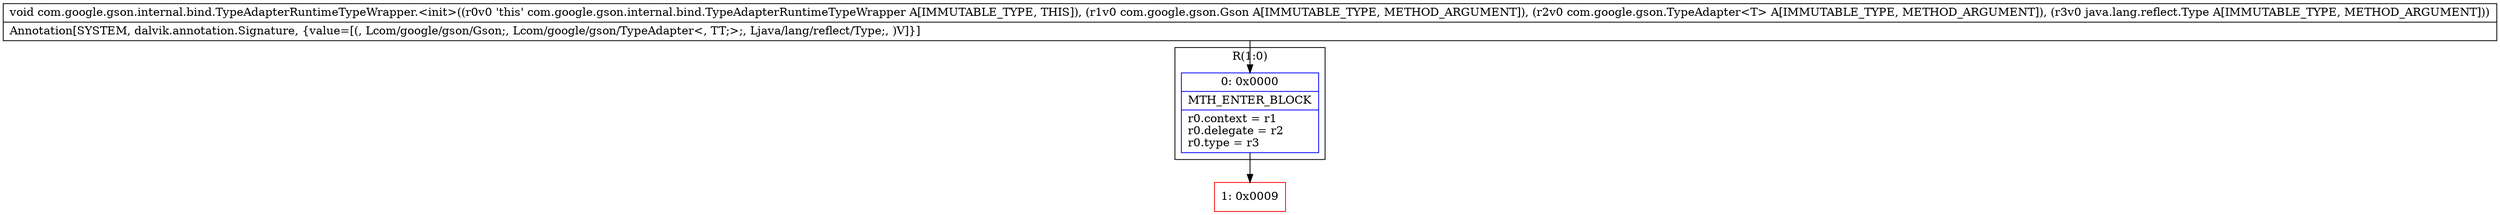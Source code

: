 digraph "CFG forcom.google.gson.internal.bind.TypeAdapterRuntimeTypeWrapper.\<init\>(Lcom\/google\/gson\/Gson;Lcom\/google\/gson\/TypeAdapter;Ljava\/lang\/reflect\/Type;)V" {
subgraph cluster_Region_1225866498 {
label = "R(1:0)";
node [shape=record,color=blue];
Node_0 [shape=record,label="{0\:\ 0x0000|MTH_ENTER_BLOCK\l|r0.context = r1\lr0.delegate = r2\lr0.type = r3\l}"];
}
Node_1 [shape=record,color=red,label="{1\:\ 0x0009}"];
MethodNode[shape=record,label="{void com.google.gson.internal.bind.TypeAdapterRuntimeTypeWrapper.\<init\>((r0v0 'this' com.google.gson.internal.bind.TypeAdapterRuntimeTypeWrapper A[IMMUTABLE_TYPE, THIS]), (r1v0 com.google.gson.Gson A[IMMUTABLE_TYPE, METHOD_ARGUMENT]), (r2v0 com.google.gson.TypeAdapter\<T\> A[IMMUTABLE_TYPE, METHOD_ARGUMENT]), (r3v0 java.lang.reflect.Type A[IMMUTABLE_TYPE, METHOD_ARGUMENT]))  | Annotation[SYSTEM, dalvik.annotation.Signature, \{value=[(, Lcom\/google\/gson\/Gson;, Lcom\/google\/gson\/TypeAdapter\<, TT;\>;, Ljava\/lang\/reflect\/Type;, )V]\}]\l}"];
MethodNode -> Node_0;
Node_0 -> Node_1;
}

